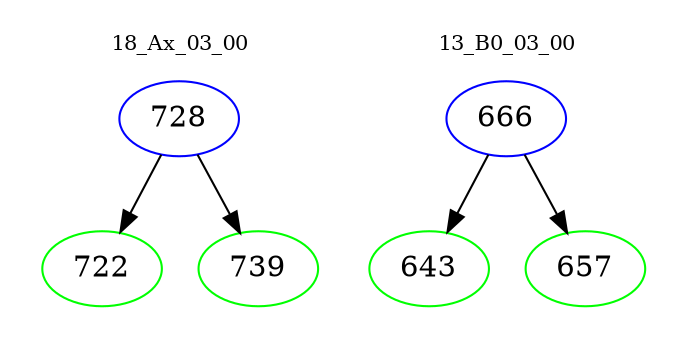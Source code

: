 digraph{
subgraph cluster_0 {
color = white
label = "18_Ax_03_00";
fontsize=10;
T0_728 [label="728", color="blue"]
T0_728 -> T0_722 [color="black"]
T0_722 [label="722", color="green"]
T0_728 -> T0_739 [color="black"]
T0_739 [label="739", color="green"]
}
subgraph cluster_1 {
color = white
label = "13_B0_03_00";
fontsize=10;
T1_666 [label="666", color="blue"]
T1_666 -> T1_643 [color="black"]
T1_643 [label="643", color="green"]
T1_666 -> T1_657 [color="black"]
T1_657 [label="657", color="green"]
}
}
